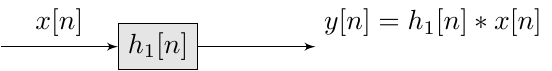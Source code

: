 \documentclass{standalone}
\usepackage{tikz}
\usetikzlibrary{calc}
\usetikzlibrary{positioning}
\usetikzlibrary{shapes,arrows,decorations.pathreplacing,decorations.markings}
\tikzstyle{block} = [draw, fill=gray!20, rectangle]
\tikzstyle{sum} = [draw, fill=gray!20, circle, node distance=1cm]
\tikzstyle{input} = [coordinate]
\tikzstyle{output} = [coordinate]
\tikzstyle{pinstyle} = [pin edge={to-,thin,black}]
\usepackage{pgfplots}
 \pgfplotsset{compat=1.13}
 \usepackage{transparent}

\begin{document}
\begin{tikzpicture}[auto, node distance=2cm,>=latex',scale=1, every node/.style={transform shape}]

    \node [input, name=input] {};
    \node [block, right of=input] (system) {$h_1[n]$};
    \node [output, right of=system] (output) {};

    \draw [draw,->] (input) -- node {$x[n]$} (system);
    \draw [->] (system) -- node[pos=2] {$y[n] = h_1[n]*x[n]$} (output);
\end{tikzpicture}

\end{document}
